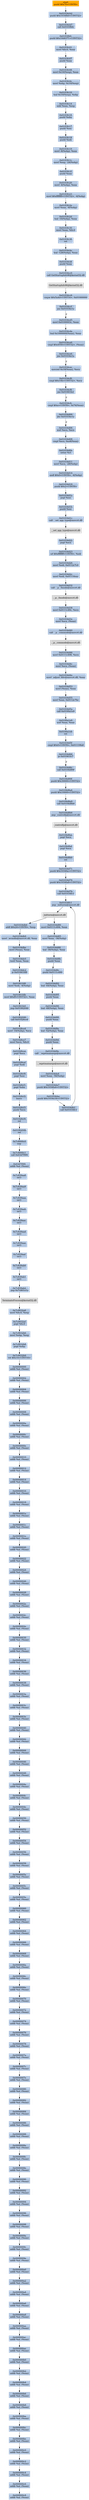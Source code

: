 digraph G {
node[shape=rectangle,style=filled,fillcolor=lightsteelblue,color=lightsteelblue]
bgcolor="transparent"
a0x01034cb0pushl_0x70UINT8[label="start\npushl $0x70<UINT8>",color="lightgrey",fillcolor="orange"];
a0x01034cb2pushl_0x1034fb0UINT32[label="0x01034cb2\npushl $0x1034fb0<UINT32>"];
a0x01034cb7call_0x0103fbfc[label="0x01034cb7\ncall 0x0103fbfc"];
a0x0103fbfcpushl_0x10d4371UINT32[label="0x0103fbfc\npushl $0x10d4371<UINT32>"];
a0x0103fc01movl_fs_0_eax[label="0x0103fc01\nmovl %fs:0, %eax"];
a0x0103fc07pushl_eax[label="0x0103fc07\npushl %eax"];
a0x0103fc08movl_0x10esp__eax[label="0x0103fc08\nmovl 0x10(%esp), %eax"];
a0x0103fc0cmovl_ebp_0x10esp_[label="0x0103fc0c\nmovl %ebp, 0x10(%esp)"];
a0x0103fc10leal_0x10esp__ebp[label="0x0103fc10\nleal 0x10(%esp), %ebp"];
a0x0103fc14subl_eax_esp[label="0x0103fc14\nsubl %eax, %esp"];
a0x0103fc16pushl_ebx[label="0x0103fc16\npushl %ebx"];
a0x0103fc17pushl_esi[label="0x0103fc17\npushl %esi"];
a0x0103fc18pushl_edi[label="0x0103fc18\npushl %edi"];
a0x0103fc19movl__8ebp__eax[label="0x0103fc19\nmovl -8(%ebp), %eax"];
a0x0103fc1cmovl_esp__24ebp_[label="0x0103fc1c\nmovl %esp, -24(%ebp)"];
a0x0103fc1fpushl_eax[label="0x0103fc1f\npushl %eax"];
a0x0103fc20movl__4ebp__eax[label="0x0103fc20\nmovl -4(%ebp), %eax"];
a0x0103fc23movl_0xffffffffUINT32__4ebp_[label="0x0103fc23\nmovl $0xffffffff<UINT32>, -4(%ebp)"];
a0x0103fc2amovl_eax__8ebp_[label="0x0103fc2a\nmovl %eax, -8(%ebp)"];
a0x0103fc2dleal__16ebp__eax[label="0x0103fc2d\nleal -16(%ebp), %eax"];
a0x0103fc30movl_eax_fs_0[label="0x0103fc30\nmovl %eax, %fs:0"];
a0x0103fc36ret[label="0x0103fc36\nret"];
a0x01034cbcleal__128ebp__eax[label="0x01034cbc\nleal -128(%ebp), %eax"];
a0x01034cbfpushl_eax[label="0x01034cbf\npushl %eax"];
a0x01034cc0call_GetStartupInfoW_kernel32_dll[label="0x01034cc0\ncall GetStartupInfoW@kernel32.dll"];
GetStartupInfoW_kernel32_dll[label="GetStartupInfoW@kernel32.dll",color="lightgrey",fillcolor="lightgrey"];
a0x01034cc6cmpw_0x5a4dUINT16_0x01000000[label="0x01034cc6\ncmpw $0x5a4d<UINT16>, 0x01000000"];
a0x01034ccfjne_0x01034e1a[label="0x01034ccf\njne 0x01034e1a"];
a0x01034cd5movl_0x0100003c_eax[label="0x01034cd5\nmovl 0x0100003c, %eax"];
a0x01034cdaleal_0x1000000eax__eax[label="0x01034cda\nleal 0x1000000(%eax), %eax"];
a0x01034ce0cmpl_0x4550UINT32_eax_[label="0x01034ce0\ncmpl $0x4550<UINT32>, (%eax)"];
a0x01034ce6jne_0x01034e1a[label="0x01034ce6\njne 0x01034e1a"];
a0x01034cecmovzwl_0x18eax__ecx[label="0x01034cec\nmovzwl 0x18(%eax), %ecx"];
a0x01034cf0cmpl_0x10bUINT32_ecx[label="0x01034cf0\ncmpl $0x10b<UINT32>, %ecx"];
a0x01034cf6jne_0x01061fa1[label="0x01034cf6\njne 0x01061fa1"];
a0x01034cfccmpl_0xeUINT8_0x74eax_[label="0x01034cfc\ncmpl $0xe<UINT8>, 0x74(%eax)"];
a0x01034d00jbe_0x01034e1a[label="0x01034d00\njbe 0x01034e1a"];
a0x01034d06xorl_ecx_ecx[label="0x01034d06\nxorl %ecx, %ecx"];
a0x01034d08cmpl_ecx_0xe8eax_[label="0x01034d08\ncmpl %ecx, 0xe8(%eax)"];
a0x01034d0esetne_cl[label="0x01034d0e\nsetne %cl"];
a0x01034d11movl_ecx__28ebp_[label="0x01034d11\nmovl %ecx, -28(%ebp)"];
a0x01034d14andl_0x0UINT8__4ebp_[label="0x01034d14\nandl $0x0<UINT8>, -4(%ebp)"];
a0x01034d18pushl_0x2UINT8[label="0x01034d18\npushl $0x2<UINT8>"];
a0x01034d1apopl_esi[label="0x01034d1a\npopl %esi"];
a0x01034d1bpushl_esi[label="0x01034d1b\npushl %esi"];
a0x01034d1ccall___set_app_type_msvcrt_dll[label="0x01034d1c\ncall __set_app_type@msvcrt.dll"];
a__set_app_type_msvcrt_dll[label="__set_app_type@msvcrt.dll",color="lightgrey",fillcolor="lightgrey"];
a0x01034d22popl_ecx[label="0x01034d22\npopl %ecx"];
a0x01034d23orl_0xffffffffUINT8_edi[label="0x01034d23\norl $0xffffffff<UINT8>, %edi"];
a0x01034d26movl_edi_0x0112c7c0[label="0x01034d26\nmovl %edi, 0x0112c7c0"];
a0x01034d2cmovl_edi_0x01116eac[label="0x01034d2c\nmovl %edi, 0x01116eac"];
a0x01034d32call___p__fmode_msvcrt_dll[label="0x01034d32\ncall __p__fmode@msvcrt.dll"];
a__p__fmode_msvcrt_dll[label="__p__fmode@msvcrt.dll",color="lightgrey",fillcolor="lightgrey"];
a0x01034d38movl_0x0111c49c_ecx[label="0x01034d38\nmovl 0x0111c49c, %ecx"];
a0x01034d3emovl_ecx_eax_[label="0x01034d3e\nmovl %ecx, (%eax)"];
a0x01034d40call___p__commode_msvcrt_dll[label="0x01034d40\ncall __p__commode@msvcrt.dll"];
a__p__commode_msvcrt_dll[label="__p__commode@msvcrt.dll",color="lightgrey",fillcolor="lightgrey"];
a0x01034d46movl_0x0111c498_ecx[label="0x01034d46\nmovl 0x0111c498, %ecx"];
a0x01034d4cmovl_ecx_eax_[label="0x01034d4c\nmovl %ecx, (%eax)"];
a0x01034d4emovl__adjust_fdiv_msvcrt_dll_eax[label="0x01034d4e\nmovl _adjust_fdiv@msvcrt.dll, %eax"];
a0x01034d53movl_eax__eax[label="0x01034d53\nmovl (%eax), %eax"];
a0x01034d55movl_eax_0x0112c7bc[label="0x01034d55\nmovl %eax, 0x0112c7bc"];
a0x01034d5acall_0x0100a1e9[label="0x01034d5a\ncall 0x0100a1e9"];
a0x0100a1e9xorl_eax_eax[label="0x0100a1e9\nxorl %eax, %eax"];
a0x0100a1ebret[label="0x0100a1eb\nret"];
a0x01034d5fcmpl_0x0UINT8_0x01119fa8[label="0x01034d5f\ncmpl $0x0<UINT8>, 0x01119fa8"];
a0x01034d66je_0x01061fc7[label="0x01034d66\nje 0x01061fc7"];
a0x01034d6ccall_0x0104d89f[label="0x01034d6c\ncall 0x0104d89f"];
a0x0104d89fpushl_0x30000UINT32[label="0x0104d89f\npushl $0x30000<UINT32>"];
a0x0104d8a4pushl_0x10000UINT32[label="0x0104d8a4\npushl $0x10000<UINT32>"];
a0x0104d8a9call_0x0104d8b6[label="0x0104d8a9\ncall 0x0104d8b6"];
a0x0104d8b6jmp__controlfp_msvcrt_dll[label="0x0104d8b6\njmp _controlfp@msvcrt.dll"];
a_controlfp_msvcrt_dll[label="_controlfp@msvcrt.dll",color="lightgrey",fillcolor="lightgrey"];
a0x0104d8aepopl_ecx[label="0x0104d8ae\npopl %ecx"];
a0x0104d8afpopl_ecx[label="0x0104d8af\npopl %ecx"];
a0x0104d8b0ret[label="0x0104d8b0\nret"];
a0x01034d71pushl_0x1034facUINT32[label="0x01034d71\npushl $0x1034fac<UINT32>"];
a0x01034d76pushl_0x1034fa8UINT32[label="0x01034d76\npushl $0x1034fa8<UINT32>"];
a0x01034d7bcall_0x01034fc1[label="0x01034d7b\ncall 0x01034fc1"];
a0x01034fc1jmp__initterm_msvcrt_dll[label="0x01034fc1\njmp _initterm@msvcrt.dll"];
a_initterm_msvcrt_dll[label="_initterm@msvcrt.dll",color="lightgrey",fillcolor="lightgrey"];
a0x01034d80movl_0x0111c494_eax[label="0x01034d80\nmovl 0x0111c494, %eax"];
a0x01034d85movl_eax__36ebp_[label="0x01034d85\nmovl %eax, -36(%ebp)"];
a0x01034d88leal__36ebp__eax[label="0x01034d88\nleal -36(%ebp), %eax"];
a0x01034d8bpushl_eax[label="0x01034d8b\npushl %eax"];
a0x01034d8cpushl_0x0111c490[label="0x01034d8c\npushl 0x0111c490"];
a0x01034d92leal__44ebp__eax[label="0x01034d92\nleal -44(%ebp), %eax"];
a0x01034d95pushl_eax[label="0x01034d95\npushl %eax"];
a0x01034d96leal__48ebp__eax[label="0x01034d96\nleal -48(%ebp), %eax"];
a0x01034d99pushl_eax[label="0x01034d99\npushl %eax"];
a0x01034d9aleal__52ebp__eax[label="0x01034d9a\nleal -52(%ebp), %eax"];
a0x01034d9dpushl_eax[label="0x01034d9d\npushl %eax"];
a0x01034d9ecall___wgetmainargs_msvcrt_dll[label="0x01034d9e\ncall __wgetmainargs@msvcrt.dll"];
a__wgetmainargs_msvcrt_dll[label="__wgetmainargs@msvcrt.dll",color="lightgrey",fillcolor="lightgrey"];
a0x01034da4movl_eax__56ebp_[label="0x01034da4\nmovl %eax, -56(%ebp)"];
a0x01034da7pushl_0x1034fa4UINT32[label="0x01034da7\npushl $0x1034fa4<UINT32>"];
a0x01034dacpushl_0x1034e34UINT32[label="0x01034dac\npushl $0x1034e34<UINT32>"];
a0x01034db1call_0x01034fc1[label="0x01034db1\ncall 0x01034fc1"];
a0x01034db6addl_0x24UINT8_esp[label="0x01034db6\naddl $0x24<UINT8>, %esp"];
a0x01034db9movl__wcmdln_msvcrt_dll_eax[label="0x01034db9\nmovl _wcmdln@msvcrt.dll, %eax"];
a0x01034dbemovl_eax__eax[label="0x01034dbe\nmovl (%eax), %eax"];
a0x01034dc0testl_eax_eax[label="0x01034dc0\ntestl %eax, %eax"];
a0x01034dc2je_0x01061fd8[label="0x01034dc2\nje 0x01061fd8"];
a0x01061fd8movl_edi__4ebp_[label="0x01061fd8\nmovl %edi, -4(%ebp)"];
a0x01061fdbmovl_0xffUINT32_eax[label="0x01061fdb\nmovl $0xff<UINT32>, %eax"];
a0x01061fe0jmp_0x01062046[label="0x01061fe0\njmp 0x01062046"];
a0x01062046call_0x01028ce4[label="0x01062046\ncall 0x01028ce4"];
a0x01028ce4movl__16ebp__ecx[label="0x01028ce4\nmovl -16(%ebp), %ecx"];
a0x01028ce7movl_ecx_fs_0[label="0x01028ce7\nmovl %ecx, %fs:0"];
a0x01028ceepopl_ecx[label="0x01028cee\npopl %ecx"];
a0x01028cefpopl_edi[label="0x01028cef\npopl %edi"];
a0x01028cf0popl_esi[label="0x01028cf0\npopl %esi"];
a0x01028cf1popl_ebx[label="0x01028cf1\npopl %ebx"];
a0x01028cf2leave_[label="0x01028cf2\nleave "];
a0x01028cf3pushl_ecx[label="0x01028cf3\npushl %ecx"];
a0x01028cf4ret[label="0x01028cf4\nret"];
a0x0106204bret[label="0x0106204b\nret"];
a0x7c8000c0nop_[label="0x7c8000c0\nnop "];
a0x7c8000c1call_0x63d7f9f4[label="0x7c8000c1\ncall 0x63d7f9f4"];
a0x63d7f9f4addb_al_eax_[label="0x63d7f9f4\naddb %al, (%eax)"];
a0x7c839aa8int3_[label="0x7c839aa8\nint3 "];
a0x7c839aa9int3_[label="0x7c839aa9\nint3 "];
a0x7c839aaaint3_[label="0x7c839aaa\nint3 "];
a0x7c839aabint3_[label="0x7c839aab\nint3 "];
a0x7c839aacint3_[label="0x7c839aac\nint3 "];
a0x7c839aadint3_[label="0x7c839aad\nint3 "];
a0x7c839aaeint3_[label="0x7c839aae\nint3 "];
a0x7c839aafint3_[label="0x7c839aaf\nint3 "];
a0x7c839ab0int3_[label="0x7c839ab0\nint3 "];
a0x7c839ab1int3_[label="0x7c839ab1\nint3 "];
a0x7c839ab2jmp_0x7c801e1a[label="0x7c839ab2\njmp 0x7c801e1a"];
TerminateProcess_kernel32_dll[label="TerminateProcess@kernel32.dll",color="lightgrey",fillcolor="lightgrey"];
a0x7c9032a8movl_fs_0_esp[label="0x7c9032a8\nmovl %fs:0, %esp"];
a0x7c9032afpopl_fs_0[label="0x7c9032af\npopl %fs:0"];
a0x7c9032b6movl_ebp_esp[label="0x7c9032b6\nmovl %ebp, %esp"];
a0x7c9032b8popl_ebp[label="0x7c9032b8\npopl %ebp"];
a0x7c9032b9ret_0x14UINT16[label="0x7c9032b9\nret $0x14<UINT16>"];
a0x00000000addb_al_eax_[label="0x00000000\naddb %al, (%eax)"];
a0x00000002addb_al_eax_[label="0x00000002\naddb %al, (%eax)"];
a0x00000004addb_al_eax_[label="0x00000004\naddb %al, (%eax)"];
a0x00000006addb_al_eax_[label="0x00000006\naddb %al, (%eax)"];
a0x00000008addb_al_eax_[label="0x00000008\naddb %al, (%eax)"];
a0x0000000aaddb_al_eax_[label="0x0000000a\naddb %al, (%eax)"];
a0x0000000caddb_al_eax_[label="0x0000000c\naddb %al, (%eax)"];
a0x0000000eaddb_al_eax_[label="0x0000000e\naddb %al, (%eax)"];
a0x00000010addb_al_eax_[label="0x00000010\naddb %al, (%eax)"];
a0x00000012addb_al_eax_[label="0x00000012\naddb %al, (%eax)"];
a0x00000014addb_al_eax_[label="0x00000014\naddb %al, (%eax)"];
a0x00000016addb_al_eax_[label="0x00000016\naddb %al, (%eax)"];
a0x00000018addb_al_eax_[label="0x00000018\naddb %al, (%eax)"];
a0x0000001aaddb_al_eax_[label="0x0000001a\naddb %al, (%eax)"];
a0x0000001caddb_al_eax_[label="0x0000001c\naddb %al, (%eax)"];
a0x0000001eaddb_al_eax_[label="0x0000001e\naddb %al, (%eax)"];
a0x00000020addb_al_eax_[label="0x00000020\naddb %al, (%eax)"];
a0x00000022addb_al_eax_[label="0x00000022\naddb %al, (%eax)"];
a0x00000024addb_al_eax_[label="0x00000024\naddb %al, (%eax)"];
a0x00000026addb_al_eax_[label="0x00000026\naddb %al, (%eax)"];
a0x00000028addb_al_eax_[label="0x00000028\naddb %al, (%eax)"];
a0x0000002aaddb_al_eax_[label="0x0000002a\naddb %al, (%eax)"];
a0x0000002caddb_al_eax_[label="0x0000002c\naddb %al, (%eax)"];
a0x0000002eaddb_al_eax_[label="0x0000002e\naddb %al, (%eax)"];
a0x00000030addb_al_eax_[label="0x00000030\naddb %al, (%eax)"];
a0x00000032addb_al_eax_[label="0x00000032\naddb %al, (%eax)"];
a0x00000034addb_al_eax_[label="0x00000034\naddb %al, (%eax)"];
a0x00000036addb_al_eax_[label="0x00000036\naddb %al, (%eax)"];
a0x00000038addb_al_eax_[label="0x00000038\naddb %al, (%eax)"];
a0x0000003aaddb_al_eax_[label="0x0000003a\naddb %al, (%eax)"];
a0x0000003caddb_al_eax_[label="0x0000003c\naddb %al, (%eax)"];
a0x0000003eaddb_al_eax_[label="0x0000003e\naddb %al, (%eax)"];
a0x00000040addb_al_eax_[label="0x00000040\naddb %al, (%eax)"];
a0x00000042addb_al_eax_[label="0x00000042\naddb %al, (%eax)"];
a0x00000044addb_al_eax_[label="0x00000044\naddb %al, (%eax)"];
a0x00000046addb_al_eax_[label="0x00000046\naddb %al, (%eax)"];
a0x00000048addb_al_eax_[label="0x00000048\naddb %al, (%eax)"];
a0x0000004aaddb_al_eax_[label="0x0000004a\naddb %al, (%eax)"];
a0x0000004caddb_al_eax_[label="0x0000004c\naddb %al, (%eax)"];
a0x0000004eaddb_al_eax_[label="0x0000004e\naddb %al, (%eax)"];
a0x00000050addb_al_eax_[label="0x00000050\naddb %al, (%eax)"];
a0x00000052addb_al_eax_[label="0x00000052\naddb %al, (%eax)"];
a0x00000054addb_al_eax_[label="0x00000054\naddb %al, (%eax)"];
a0x00000056addb_al_eax_[label="0x00000056\naddb %al, (%eax)"];
a0x00000058addb_al_eax_[label="0x00000058\naddb %al, (%eax)"];
a0x0000005aaddb_al_eax_[label="0x0000005a\naddb %al, (%eax)"];
a0x0000005caddb_al_eax_[label="0x0000005c\naddb %al, (%eax)"];
a0x0000005eaddb_al_eax_[label="0x0000005e\naddb %al, (%eax)"];
a0x00000060addb_al_eax_[label="0x00000060\naddb %al, (%eax)"];
a0x00000062addb_al_eax_[label="0x00000062\naddb %al, (%eax)"];
a0x00000064addb_al_eax_[label="0x00000064\naddb %al, (%eax)"];
a0x00000066addb_al_eax_[label="0x00000066\naddb %al, (%eax)"];
a0x00000068addb_al_eax_[label="0x00000068\naddb %al, (%eax)"];
a0x0000006aaddb_al_eax_[label="0x0000006a\naddb %al, (%eax)"];
a0x0000006caddb_al_eax_[label="0x0000006c\naddb %al, (%eax)"];
a0x0000006eaddb_al_eax_[label="0x0000006e\naddb %al, (%eax)"];
a0x00000070addb_al_eax_[label="0x00000070\naddb %al, (%eax)"];
a0x00000072addb_al_eax_[label="0x00000072\naddb %al, (%eax)"];
a0x00000074addb_al_eax_[label="0x00000074\naddb %al, (%eax)"];
a0x00000076addb_al_eax_[label="0x00000076\naddb %al, (%eax)"];
a0x00000078addb_al_eax_[label="0x00000078\naddb %al, (%eax)"];
a0x0000007aaddb_al_eax_[label="0x0000007a\naddb %al, (%eax)"];
a0x0000007caddb_al_eax_[label="0x0000007c\naddb %al, (%eax)"];
a0x0000007eaddb_al_eax_[label="0x0000007e\naddb %al, (%eax)"];
a0x00000080addb_al_eax_[label="0x00000080\naddb %al, (%eax)"];
a0x00000082addb_al_eax_[label="0x00000082\naddb %al, (%eax)"];
a0x00000084addb_al_eax_[label="0x00000084\naddb %al, (%eax)"];
a0x00000086addb_al_eax_[label="0x00000086\naddb %al, (%eax)"];
a0x00000088addb_al_eax_[label="0x00000088\naddb %al, (%eax)"];
a0x0000008aaddb_al_eax_[label="0x0000008a\naddb %al, (%eax)"];
a0x0000008caddb_al_eax_[label="0x0000008c\naddb %al, (%eax)"];
a0x0000008eaddb_al_eax_[label="0x0000008e\naddb %al, (%eax)"];
a0x00000090addb_al_eax_[label="0x00000090\naddb %al, (%eax)"];
a0x00000092addb_al_eax_[label="0x00000092\naddb %al, (%eax)"];
a0x00000094addb_al_eax_[label="0x00000094\naddb %al, (%eax)"];
a0x00000096addb_al_eax_[label="0x00000096\naddb %al, (%eax)"];
a0x00000098addb_al_eax_[label="0x00000098\naddb %al, (%eax)"];
a0x0000009aaddb_al_eax_[label="0x0000009a\naddb %al, (%eax)"];
a0x0000009caddb_al_eax_[label="0x0000009c\naddb %al, (%eax)"];
a0x0000009eaddb_al_eax_[label="0x0000009e\naddb %al, (%eax)"];
a0x000000a0addb_al_eax_[label="0x000000a0\naddb %al, (%eax)"];
a0x000000a2addb_al_eax_[label="0x000000a2\naddb %al, (%eax)"];
a0x000000a4addb_al_eax_[label="0x000000a4\naddb %al, (%eax)"];
a0x000000a6addb_al_eax_[label="0x000000a6\naddb %al, (%eax)"];
a0x000000a8addb_al_eax_[label="0x000000a8\naddb %al, (%eax)"];
a0x000000aaaddb_al_eax_[label="0x000000aa\naddb %al, (%eax)"];
a0x000000acaddb_al_eax_[label="0x000000ac\naddb %al, (%eax)"];
a0x000000aeaddb_al_eax_[label="0x000000ae\naddb %al, (%eax)"];
a0x000000b0addb_al_eax_[label="0x000000b0\naddb %al, (%eax)"];
a0x000000b2addb_al_eax_[label="0x000000b2\naddb %al, (%eax)"];
a0x000000b4addb_al_eax_[label="0x000000b4\naddb %al, (%eax)"];
a0x000000b6addb_al_eax_[label="0x000000b6\naddb %al, (%eax)"];
a0x000000b8addb_al_eax_[label="0x000000b8\naddb %al, (%eax)"];
a0x000000baaddb_al_eax_[label="0x000000ba\naddb %al, (%eax)"];
a0x000000bcaddb_al_eax_[label="0x000000bc\naddb %al, (%eax)"];
a0x000000beaddb_al_eax_[label="0x000000be\naddb %al, (%eax)"];
a0x000000c0addb_al_eax_[label="0x000000c0\naddb %al, (%eax)"];
a0x000000c2addb_al_eax_[label="0x000000c2\naddb %al, (%eax)"];
a0x000000c4addb_al_eax_[label="0x000000c4\naddb %al, (%eax)"];
a0x000000c6addb_al_eax_[label="0x000000c6\naddb %al, (%eax)"];
a0x000000c8addb_al_eax_[label="0x000000c8\naddb %al, (%eax)"];
a0x01034cb0pushl_0x70UINT8 -> a0x01034cb2pushl_0x1034fb0UINT32 [color="#000000"];
a0x01034cb2pushl_0x1034fb0UINT32 -> a0x01034cb7call_0x0103fbfc [color="#000000"];
a0x01034cb7call_0x0103fbfc -> a0x0103fbfcpushl_0x10d4371UINT32 [color="#000000"];
a0x0103fbfcpushl_0x10d4371UINT32 -> a0x0103fc01movl_fs_0_eax [color="#000000"];
a0x0103fc01movl_fs_0_eax -> a0x0103fc07pushl_eax [color="#000000"];
a0x0103fc07pushl_eax -> a0x0103fc08movl_0x10esp__eax [color="#000000"];
a0x0103fc08movl_0x10esp__eax -> a0x0103fc0cmovl_ebp_0x10esp_ [color="#000000"];
a0x0103fc0cmovl_ebp_0x10esp_ -> a0x0103fc10leal_0x10esp__ebp [color="#000000"];
a0x0103fc10leal_0x10esp__ebp -> a0x0103fc14subl_eax_esp [color="#000000"];
a0x0103fc14subl_eax_esp -> a0x0103fc16pushl_ebx [color="#000000"];
a0x0103fc16pushl_ebx -> a0x0103fc17pushl_esi [color="#000000"];
a0x0103fc17pushl_esi -> a0x0103fc18pushl_edi [color="#000000"];
a0x0103fc18pushl_edi -> a0x0103fc19movl__8ebp__eax [color="#000000"];
a0x0103fc19movl__8ebp__eax -> a0x0103fc1cmovl_esp__24ebp_ [color="#000000"];
a0x0103fc1cmovl_esp__24ebp_ -> a0x0103fc1fpushl_eax [color="#000000"];
a0x0103fc1fpushl_eax -> a0x0103fc20movl__4ebp__eax [color="#000000"];
a0x0103fc20movl__4ebp__eax -> a0x0103fc23movl_0xffffffffUINT32__4ebp_ [color="#000000"];
a0x0103fc23movl_0xffffffffUINT32__4ebp_ -> a0x0103fc2amovl_eax__8ebp_ [color="#000000"];
a0x0103fc2amovl_eax__8ebp_ -> a0x0103fc2dleal__16ebp__eax [color="#000000"];
a0x0103fc2dleal__16ebp__eax -> a0x0103fc30movl_eax_fs_0 [color="#000000"];
a0x0103fc30movl_eax_fs_0 -> a0x0103fc36ret [color="#000000"];
a0x0103fc36ret -> a0x01034cbcleal__128ebp__eax [color="#000000"];
a0x01034cbcleal__128ebp__eax -> a0x01034cbfpushl_eax [color="#000000"];
a0x01034cbfpushl_eax -> a0x01034cc0call_GetStartupInfoW_kernel32_dll [color="#000000"];
a0x01034cc0call_GetStartupInfoW_kernel32_dll -> GetStartupInfoW_kernel32_dll [color="#000000"];
GetStartupInfoW_kernel32_dll -> a0x01034cc6cmpw_0x5a4dUINT16_0x01000000 [color="#000000"];
a0x01034cc6cmpw_0x5a4dUINT16_0x01000000 -> a0x01034ccfjne_0x01034e1a [color="#000000"];
a0x01034ccfjne_0x01034e1a -> a0x01034cd5movl_0x0100003c_eax [color="#000000",label="F"];
a0x01034cd5movl_0x0100003c_eax -> a0x01034cdaleal_0x1000000eax__eax [color="#000000"];
a0x01034cdaleal_0x1000000eax__eax -> a0x01034ce0cmpl_0x4550UINT32_eax_ [color="#000000"];
a0x01034ce0cmpl_0x4550UINT32_eax_ -> a0x01034ce6jne_0x01034e1a [color="#000000"];
a0x01034ce6jne_0x01034e1a -> a0x01034cecmovzwl_0x18eax__ecx [color="#000000",label="F"];
a0x01034cecmovzwl_0x18eax__ecx -> a0x01034cf0cmpl_0x10bUINT32_ecx [color="#000000"];
a0x01034cf0cmpl_0x10bUINT32_ecx -> a0x01034cf6jne_0x01061fa1 [color="#000000"];
a0x01034cf6jne_0x01061fa1 -> a0x01034cfccmpl_0xeUINT8_0x74eax_ [color="#000000",label="F"];
a0x01034cfccmpl_0xeUINT8_0x74eax_ -> a0x01034d00jbe_0x01034e1a [color="#000000"];
a0x01034d00jbe_0x01034e1a -> a0x01034d06xorl_ecx_ecx [color="#000000",label="F"];
a0x01034d06xorl_ecx_ecx -> a0x01034d08cmpl_ecx_0xe8eax_ [color="#000000"];
a0x01034d08cmpl_ecx_0xe8eax_ -> a0x01034d0esetne_cl [color="#000000"];
a0x01034d0esetne_cl -> a0x01034d11movl_ecx__28ebp_ [color="#000000"];
a0x01034d11movl_ecx__28ebp_ -> a0x01034d14andl_0x0UINT8__4ebp_ [color="#000000"];
a0x01034d14andl_0x0UINT8__4ebp_ -> a0x01034d18pushl_0x2UINT8 [color="#000000"];
a0x01034d18pushl_0x2UINT8 -> a0x01034d1apopl_esi [color="#000000"];
a0x01034d1apopl_esi -> a0x01034d1bpushl_esi [color="#000000"];
a0x01034d1bpushl_esi -> a0x01034d1ccall___set_app_type_msvcrt_dll [color="#000000"];
a0x01034d1ccall___set_app_type_msvcrt_dll -> a__set_app_type_msvcrt_dll [color="#000000"];
a__set_app_type_msvcrt_dll -> a0x01034d22popl_ecx [color="#000000"];
a0x01034d22popl_ecx -> a0x01034d23orl_0xffffffffUINT8_edi [color="#000000"];
a0x01034d23orl_0xffffffffUINT8_edi -> a0x01034d26movl_edi_0x0112c7c0 [color="#000000"];
a0x01034d26movl_edi_0x0112c7c0 -> a0x01034d2cmovl_edi_0x01116eac [color="#000000"];
a0x01034d2cmovl_edi_0x01116eac -> a0x01034d32call___p__fmode_msvcrt_dll [color="#000000"];
a0x01034d32call___p__fmode_msvcrt_dll -> a__p__fmode_msvcrt_dll [color="#000000"];
a__p__fmode_msvcrt_dll -> a0x01034d38movl_0x0111c49c_ecx [color="#000000"];
a0x01034d38movl_0x0111c49c_ecx -> a0x01034d3emovl_ecx_eax_ [color="#000000"];
a0x01034d3emovl_ecx_eax_ -> a0x01034d40call___p__commode_msvcrt_dll [color="#000000"];
a0x01034d40call___p__commode_msvcrt_dll -> a__p__commode_msvcrt_dll [color="#000000"];
a__p__commode_msvcrt_dll -> a0x01034d46movl_0x0111c498_ecx [color="#000000"];
a0x01034d46movl_0x0111c498_ecx -> a0x01034d4cmovl_ecx_eax_ [color="#000000"];
a0x01034d4cmovl_ecx_eax_ -> a0x01034d4emovl__adjust_fdiv_msvcrt_dll_eax [color="#000000"];
a0x01034d4emovl__adjust_fdiv_msvcrt_dll_eax -> a0x01034d53movl_eax__eax [color="#000000"];
a0x01034d53movl_eax__eax -> a0x01034d55movl_eax_0x0112c7bc [color="#000000"];
a0x01034d55movl_eax_0x0112c7bc -> a0x01034d5acall_0x0100a1e9 [color="#000000"];
a0x01034d5acall_0x0100a1e9 -> a0x0100a1e9xorl_eax_eax [color="#000000"];
a0x0100a1e9xorl_eax_eax -> a0x0100a1ebret [color="#000000"];
a0x0100a1ebret -> a0x01034d5fcmpl_0x0UINT8_0x01119fa8 [color="#000000"];
a0x01034d5fcmpl_0x0UINT8_0x01119fa8 -> a0x01034d66je_0x01061fc7 [color="#000000"];
a0x01034d66je_0x01061fc7 -> a0x01034d6ccall_0x0104d89f [color="#000000",label="F"];
a0x01034d6ccall_0x0104d89f -> a0x0104d89fpushl_0x30000UINT32 [color="#000000"];
a0x0104d89fpushl_0x30000UINT32 -> a0x0104d8a4pushl_0x10000UINT32 [color="#000000"];
a0x0104d8a4pushl_0x10000UINT32 -> a0x0104d8a9call_0x0104d8b6 [color="#000000"];
a0x0104d8a9call_0x0104d8b6 -> a0x0104d8b6jmp__controlfp_msvcrt_dll [color="#000000"];
a0x0104d8b6jmp__controlfp_msvcrt_dll -> a_controlfp_msvcrt_dll [color="#000000"];
a_controlfp_msvcrt_dll -> a0x0104d8aepopl_ecx [color="#000000"];
a0x0104d8aepopl_ecx -> a0x0104d8afpopl_ecx [color="#000000"];
a0x0104d8afpopl_ecx -> a0x0104d8b0ret [color="#000000"];
a0x0104d8b0ret -> a0x01034d71pushl_0x1034facUINT32 [color="#000000"];
a0x01034d71pushl_0x1034facUINT32 -> a0x01034d76pushl_0x1034fa8UINT32 [color="#000000"];
a0x01034d76pushl_0x1034fa8UINT32 -> a0x01034d7bcall_0x01034fc1 [color="#000000"];
a0x01034d7bcall_0x01034fc1 -> a0x01034fc1jmp__initterm_msvcrt_dll [color="#000000"];
a0x01034fc1jmp__initterm_msvcrt_dll -> a_initterm_msvcrt_dll [color="#000000"];
a_initterm_msvcrt_dll -> a0x01034d80movl_0x0111c494_eax [color="#000000"];
a0x01034d80movl_0x0111c494_eax -> a0x01034d85movl_eax__36ebp_ [color="#000000"];
a0x01034d85movl_eax__36ebp_ -> a0x01034d88leal__36ebp__eax [color="#000000"];
a0x01034d88leal__36ebp__eax -> a0x01034d8bpushl_eax [color="#000000"];
a0x01034d8bpushl_eax -> a0x01034d8cpushl_0x0111c490 [color="#000000"];
a0x01034d8cpushl_0x0111c490 -> a0x01034d92leal__44ebp__eax [color="#000000"];
a0x01034d92leal__44ebp__eax -> a0x01034d95pushl_eax [color="#000000"];
a0x01034d95pushl_eax -> a0x01034d96leal__48ebp__eax [color="#000000"];
a0x01034d96leal__48ebp__eax -> a0x01034d99pushl_eax [color="#000000"];
a0x01034d99pushl_eax -> a0x01034d9aleal__52ebp__eax [color="#000000"];
a0x01034d9aleal__52ebp__eax -> a0x01034d9dpushl_eax [color="#000000"];
a0x01034d9dpushl_eax -> a0x01034d9ecall___wgetmainargs_msvcrt_dll [color="#000000"];
a0x01034d9ecall___wgetmainargs_msvcrt_dll -> a__wgetmainargs_msvcrt_dll [color="#000000"];
a__wgetmainargs_msvcrt_dll -> a0x01034da4movl_eax__56ebp_ [color="#000000"];
a0x01034da4movl_eax__56ebp_ -> a0x01034da7pushl_0x1034fa4UINT32 [color="#000000"];
a0x01034da7pushl_0x1034fa4UINT32 -> a0x01034dacpushl_0x1034e34UINT32 [color="#000000"];
a0x01034dacpushl_0x1034e34UINT32 -> a0x01034db1call_0x01034fc1 [color="#000000"];
a0x01034db1call_0x01034fc1 -> a0x01034fc1jmp__initterm_msvcrt_dll [color="#000000"];
a_initterm_msvcrt_dll -> a0x01034db6addl_0x24UINT8_esp [color="#000000"];
a0x01034db6addl_0x24UINT8_esp -> a0x01034db9movl__wcmdln_msvcrt_dll_eax [color="#000000"];
a0x01034db9movl__wcmdln_msvcrt_dll_eax -> a0x01034dbemovl_eax__eax [color="#000000"];
a0x01034dbemovl_eax__eax -> a0x01034dc0testl_eax_eax [color="#000000"];
a0x01034dc0testl_eax_eax -> a0x01034dc2je_0x01061fd8 [color="#000000"];
a0x01034dc2je_0x01061fd8 -> a0x01061fd8movl_edi__4ebp_ [color="#000000",label="T"];
a0x01061fd8movl_edi__4ebp_ -> a0x01061fdbmovl_0xffUINT32_eax [color="#000000"];
a0x01061fdbmovl_0xffUINT32_eax -> a0x01061fe0jmp_0x01062046 [color="#000000"];
a0x01061fe0jmp_0x01062046 -> a0x01062046call_0x01028ce4 [color="#000000"];
a0x01062046call_0x01028ce4 -> a0x01028ce4movl__16ebp__ecx [color="#000000"];
a0x01028ce4movl__16ebp__ecx -> a0x01028ce7movl_ecx_fs_0 [color="#000000"];
a0x01028ce7movl_ecx_fs_0 -> a0x01028ceepopl_ecx [color="#000000"];
a0x01028ceepopl_ecx -> a0x01028cefpopl_edi [color="#000000"];
a0x01028cefpopl_edi -> a0x01028cf0popl_esi [color="#000000"];
a0x01028cf0popl_esi -> a0x01028cf1popl_ebx [color="#000000"];
a0x01028cf1popl_ebx -> a0x01028cf2leave_ [color="#000000"];
a0x01028cf2leave_ -> a0x01028cf3pushl_ecx [color="#000000"];
a0x01028cf3pushl_ecx -> a0x01028cf4ret [color="#000000"];
a0x01028cf4ret -> a0x0106204bret [color="#000000"];
a0x0106204bret -> a0x7c8000c0nop_ [color="#000000"];
a0x7c8000c0nop_ -> a0x7c8000c1call_0x63d7f9f4 [color="#000000"];
a0x7c8000c1call_0x63d7f9f4 -> a0x63d7f9f4addb_al_eax_ [color="#000000"];
a0x63d7f9f4addb_al_eax_ -> a0x7c839aa8int3_ [color="#000000"];
a0x7c839aa8int3_ -> a0x7c839aa9int3_ [color="#000000"];
a0x7c839aa9int3_ -> a0x7c839aaaint3_ [color="#000000"];
a0x7c839aaaint3_ -> a0x7c839aabint3_ [color="#000000"];
a0x7c839aabint3_ -> a0x7c839aacint3_ [color="#000000"];
a0x7c839aacint3_ -> a0x7c839aadint3_ [color="#000000"];
a0x7c839aadint3_ -> a0x7c839aaeint3_ [color="#000000"];
a0x7c839aaeint3_ -> a0x7c839aafint3_ [color="#000000"];
a0x7c839aafint3_ -> a0x7c839ab0int3_ [color="#000000"];
a0x7c839ab0int3_ -> a0x7c839ab1int3_ [color="#000000"];
a0x7c839ab1int3_ -> a0x7c839ab2jmp_0x7c801e1a [color="#000000"];
a0x7c839ab2jmp_0x7c801e1a -> TerminateProcess_kernel32_dll [color="#000000"];
TerminateProcess_kernel32_dll -> a0x7c9032a8movl_fs_0_esp [color="#000000"];
a0x7c9032a8movl_fs_0_esp -> a0x7c9032afpopl_fs_0 [color="#000000"];
a0x7c9032afpopl_fs_0 -> a0x7c9032b6movl_ebp_esp [color="#000000"];
a0x7c9032b6movl_ebp_esp -> a0x7c9032b8popl_ebp [color="#000000"];
a0x7c9032b8popl_ebp -> a0x7c9032b9ret_0x14UINT16 [color="#000000"];
a0x7c9032b9ret_0x14UINT16 -> a0x00000000addb_al_eax_ [color="#000000"];
a0x00000000addb_al_eax_ -> a0x00000002addb_al_eax_ [color="#000000"];
a0x00000002addb_al_eax_ -> a0x00000004addb_al_eax_ [color="#000000"];
a0x00000004addb_al_eax_ -> a0x00000006addb_al_eax_ [color="#000000"];
a0x00000006addb_al_eax_ -> a0x00000008addb_al_eax_ [color="#000000"];
a0x00000008addb_al_eax_ -> a0x0000000aaddb_al_eax_ [color="#000000"];
a0x0000000aaddb_al_eax_ -> a0x0000000caddb_al_eax_ [color="#000000"];
a0x0000000caddb_al_eax_ -> a0x0000000eaddb_al_eax_ [color="#000000"];
a0x0000000eaddb_al_eax_ -> a0x00000010addb_al_eax_ [color="#000000"];
a0x00000010addb_al_eax_ -> a0x00000012addb_al_eax_ [color="#000000"];
a0x00000012addb_al_eax_ -> a0x00000014addb_al_eax_ [color="#000000"];
a0x00000014addb_al_eax_ -> a0x00000016addb_al_eax_ [color="#000000"];
a0x00000016addb_al_eax_ -> a0x00000018addb_al_eax_ [color="#000000"];
a0x00000018addb_al_eax_ -> a0x0000001aaddb_al_eax_ [color="#000000"];
a0x0000001aaddb_al_eax_ -> a0x0000001caddb_al_eax_ [color="#000000"];
a0x0000001caddb_al_eax_ -> a0x0000001eaddb_al_eax_ [color="#000000"];
a0x0000001eaddb_al_eax_ -> a0x00000020addb_al_eax_ [color="#000000"];
a0x00000020addb_al_eax_ -> a0x00000022addb_al_eax_ [color="#000000"];
a0x00000022addb_al_eax_ -> a0x00000024addb_al_eax_ [color="#000000"];
a0x00000024addb_al_eax_ -> a0x00000026addb_al_eax_ [color="#000000"];
a0x00000026addb_al_eax_ -> a0x00000028addb_al_eax_ [color="#000000"];
a0x00000028addb_al_eax_ -> a0x0000002aaddb_al_eax_ [color="#000000"];
a0x0000002aaddb_al_eax_ -> a0x0000002caddb_al_eax_ [color="#000000"];
a0x0000002caddb_al_eax_ -> a0x0000002eaddb_al_eax_ [color="#000000"];
a0x0000002eaddb_al_eax_ -> a0x00000030addb_al_eax_ [color="#000000"];
a0x00000030addb_al_eax_ -> a0x00000032addb_al_eax_ [color="#000000"];
a0x00000032addb_al_eax_ -> a0x00000034addb_al_eax_ [color="#000000"];
a0x00000034addb_al_eax_ -> a0x00000036addb_al_eax_ [color="#000000"];
a0x00000036addb_al_eax_ -> a0x00000038addb_al_eax_ [color="#000000"];
a0x00000038addb_al_eax_ -> a0x0000003aaddb_al_eax_ [color="#000000"];
a0x0000003aaddb_al_eax_ -> a0x0000003caddb_al_eax_ [color="#000000"];
a0x0000003caddb_al_eax_ -> a0x0000003eaddb_al_eax_ [color="#000000"];
a0x0000003eaddb_al_eax_ -> a0x00000040addb_al_eax_ [color="#000000"];
a0x00000040addb_al_eax_ -> a0x00000042addb_al_eax_ [color="#000000"];
a0x00000042addb_al_eax_ -> a0x00000044addb_al_eax_ [color="#000000"];
a0x00000044addb_al_eax_ -> a0x00000046addb_al_eax_ [color="#000000"];
a0x00000046addb_al_eax_ -> a0x00000048addb_al_eax_ [color="#000000"];
a0x00000048addb_al_eax_ -> a0x0000004aaddb_al_eax_ [color="#000000"];
a0x0000004aaddb_al_eax_ -> a0x0000004caddb_al_eax_ [color="#000000"];
a0x0000004caddb_al_eax_ -> a0x0000004eaddb_al_eax_ [color="#000000"];
a0x0000004eaddb_al_eax_ -> a0x00000050addb_al_eax_ [color="#000000"];
a0x00000050addb_al_eax_ -> a0x00000052addb_al_eax_ [color="#000000"];
a0x00000052addb_al_eax_ -> a0x00000054addb_al_eax_ [color="#000000"];
a0x00000054addb_al_eax_ -> a0x00000056addb_al_eax_ [color="#000000"];
a0x00000056addb_al_eax_ -> a0x00000058addb_al_eax_ [color="#000000"];
a0x00000058addb_al_eax_ -> a0x0000005aaddb_al_eax_ [color="#000000"];
a0x0000005aaddb_al_eax_ -> a0x0000005caddb_al_eax_ [color="#000000"];
a0x0000005caddb_al_eax_ -> a0x0000005eaddb_al_eax_ [color="#000000"];
a0x0000005eaddb_al_eax_ -> a0x00000060addb_al_eax_ [color="#000000"];
a0x00000060addb_al_eax_ -> a0x00000062addb_al_eax_ [color="#000000"];
a0x00000062addb_al_eax_ -> a0x00000064addb_al_eax_ [color="#000000"];
a0x00000064addb_al_eax_ -> a0x00000066addb_al_eax_ [color="#000000"];
a0x00000066addb_al_eax_ -> a0x00000068addb_al_eax_ [color="#000000"];
a0x00000068addb_al_eax_ -> a0x0000006aaddb_al_eax_ [color="#000000"];
a0x0000006aaddb_al_eax_ -> a0x0000006caddb_al_eax_ [color="#000000"];
a0x0000006caddb_al_eax_ -> a0x0000006eaddb_al_eax_ [color="#000000"];
a0x0000006eaddb_al_eax_ -> a0x00000070addb_al_eax_ [color="#000000"];
a0x00000070addb_al_eax_ -> a0x00000072addb_al_eax_ [color="#000000"];
a0x00000072addb_al_eax_ -> a0x00000074addb_al_eax_ [color="#000000"];
a0x00000074addb_al_eax_ -> a0x00000076addb_al_eax_ [color="#000000"];
a0x00000076addb_al_eax_ -> a0x00000078addb_al_eax_ [color="#000000"];
a0x00000078addb_al_eax_ -> a0x0000007aaddb_al_eax_ [color="#000000"];
a0x0000007aaddb_al_eax_ -> a0x0000007caddb_al_eax_ [color="#000000"];
a0x0000007caddb_al_eax_ -> a0x0000007eaddb_al_eax_ [color="#000000"];
a0x0000007eaddb_al_eax_ -> a0x00000080addb_al_eax_ [color="#000000"];
a0x00000080addb_al_eax_ -> a0x00000082addb_al_eax_ [color="#000000"];
a0x00000082addb_al_eax_ -> a0x00000084addb_al_eax_ [color="#000000"];
a0x00000084addb_al_eax_ -> a0x00000086addb_al_eax_ [color="#000000"];
a0x00000086addb_al_eax_ -> a0x00000088addb_al_eax_ [color="#000000"];
a0x00000088addb_al_eax_ -> a0x0000008aaddb_al_eax_ [color="#000000"];
a0x0000008aaddb_al_eax_ -> a0x0000008caddb_al_eax_ [color="#000000"];
a0x0000008caddb_al_eax_ -> a0x0000008eaddb_al_eax_ [color="#000000"];
a0x0000008eaddb_al_eax_ -> a0x00000090addb_al_eax_ [color="#000000"];
a0x00000090addb_al_eax_ -> a0x00000092addb_al_eax_ [color="#000000"];
a0x00000092addb_al_eax_ -> a0x00000094addb_al_eax_ [color="#000000"];
a0x00000094addb_al_eax_ -> a0x00000096addb_al_eax_ [color="#000000"];
a0x00000096addb_al_eax_ -> a0x00000098addb_al_eax_ [color="#000000"];
a0x00000098addb_al_eax_ -> a0x0000009aaddb_al_eax_ [color="#000000"];
a0x0000009aaddb_al_eax_ -> a0x0000009caddb_al_eax_ [color="#000000"];
a0x0000009caddb_al_eax_ -> a0x0000009eaddb_al_eax_ [color="#000000"];
a0x0000009eaddb_al_eax_ -> a0x000000a0addb_al_eax_ [color="#000000"];
a0x000000a0addb_al_eax_ -> a0x000000a2addb_al_eax_ [color="#000000"];
a0x000000a2addb_al_eax_ -> a0x000000a4addb_al_eax_ [color="#000000"];
a0x000000a4addb_al_eax_ -> a0x000000a6addb_al_eax_ [color="#000000"];
a0x000000a6addb_al_eax_ -> a0x000000a8addb_al_eax_ [color="#000000"];
a0x000000a8addb_al_eax_ -> a0x000000aaaddb_al_eax_ [color="#000000"];
a0x000000aaaddb_al_eax_ -> a0x000000acaddb_al_eax_ [color="#000000"];
a0x000000acaddb_al_eax_ -> a0x000000aeaddb_al_eax_ [color="#000000"];
a0x000000aeaddb_al_eax_ -> a0x000000b0addb_al_eax_ [color="#000000"];
a0x000000b0addb_al_eax_ -> a0x000000b2addb_al_eax_ [color="#000000"];
a0x000000b2addb_al_eax_ -> a0x000000b4addb_al_eax_ [color="#000000"];
a0x000000b4addb_al_eax_ -> a0x000000b6addb_al_eax_ [color="#000000"];
a0x000000b6addb_al_eax_ -> a0x000000b8addb_al_eax_ [color="#000000"];
a0x000000b8addb_al_eax_ -> a0x000000baaddb_al_eax_ [color="#000000"];
a0x000000baaddb_al_eax_ -> a0x000000bcaddb_al_eax_ [color="#000000"];
a0x000000bcaddb_al_eax_ -> a0x000000beaddb_al_eax_ [color="#000000"];
a0x000000beaddb_al_eax_ -> a0x000000c0addb_al_eax_ [color="#000000"];
a0x000000c0addb_al_eax_ -> a0x000000c2addb_al_eax_ [color="#000000"];
a0x000000c2addb_al_eax_ -> a0x000000c4addb_al_eax_ [color="#000000"];
a0x000000c4addb_al_eax_ -> a0x000000c6addb_al_eax_ [color="#000000"];
a0x000000c6addb_al_eax_ -> a0x000000c8addb_al_eax_ [color="#000000"];
}
